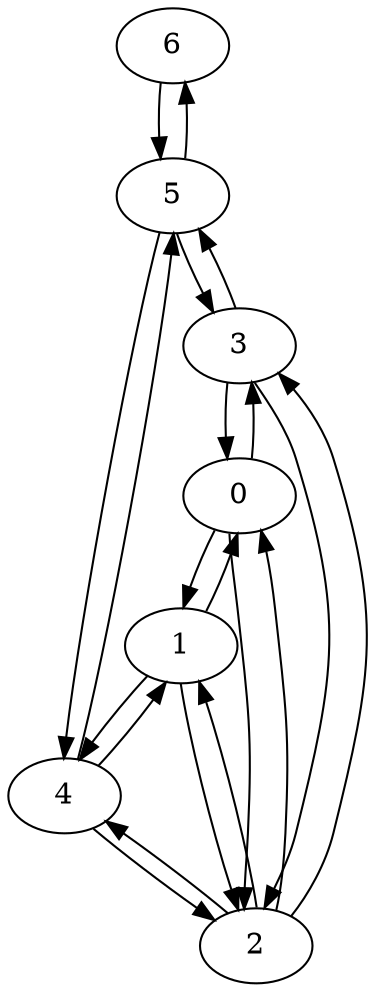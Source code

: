 digraph {
"6"[label="6"];
"5"[label="5"];
"4"[label="4"];
"3"[label="3"];
"2"[label="2"];
"1"[label="1"];
"0"[label="0"];
"0" -> "1";
"0" -> "2";
"0" -> "3";
"1" -> "0";
"1" -> "2";
"1" -> "4";
"2" -> "0";
"2" -> "1";
"2" -> "3";
"2" -> "4";
"3" -> "0";
"3" -> "2";
"3" -> "5";
"4" -> "1";
"4" -> "2";
"4" -> "5";
"5" -> "3";
"5" -> "4";
"5" -> "6";
"6" -> "5";
}